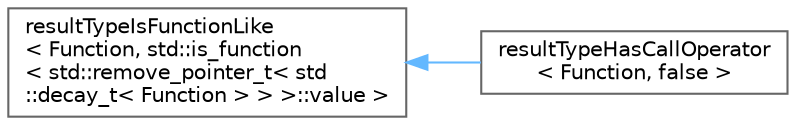 digraph "类继承关系图"
{
 // LATEX_PDF_SIZE
  bgcolor="transparent";
  edge [fontname=Helvetica,fontsize=10,labelfontname=Helvetica,labelfontsize=10];
  node [fontname=Helvetica,fontsize=10,shape=box,height=0.2,width=0.4];
  rankdir="LR";
  Node0 [id="Node000000",label="resultTypeIsFunctionLike\l\< Function, std::is_function\l\< std::remove_pointer_t\< std\l::decay_t\< Function \> \> \>::value \>",height=0.2,width=0.4,color="grey40", fillcolor="white", style="filled",URL="$struct_async_1_1result_type_is_function_like.html",tooltip=" "];
  Node0 -> Node1 [id="edge377_Node000000_Node000001",dir="back",color="steelblue1",style="solid",tooltip=" "];
  Node1 [id="Node000001",label="resultTypeHasCallOperator\l\< Function, false \>",height=0.2,width=0.4,color="grey40", fillcolor="white", style="filled",URL="$struct_async_1_1result_type_has_call_operator_3_01_function_00_01false_01_4.html",tooltip=" "];
}
